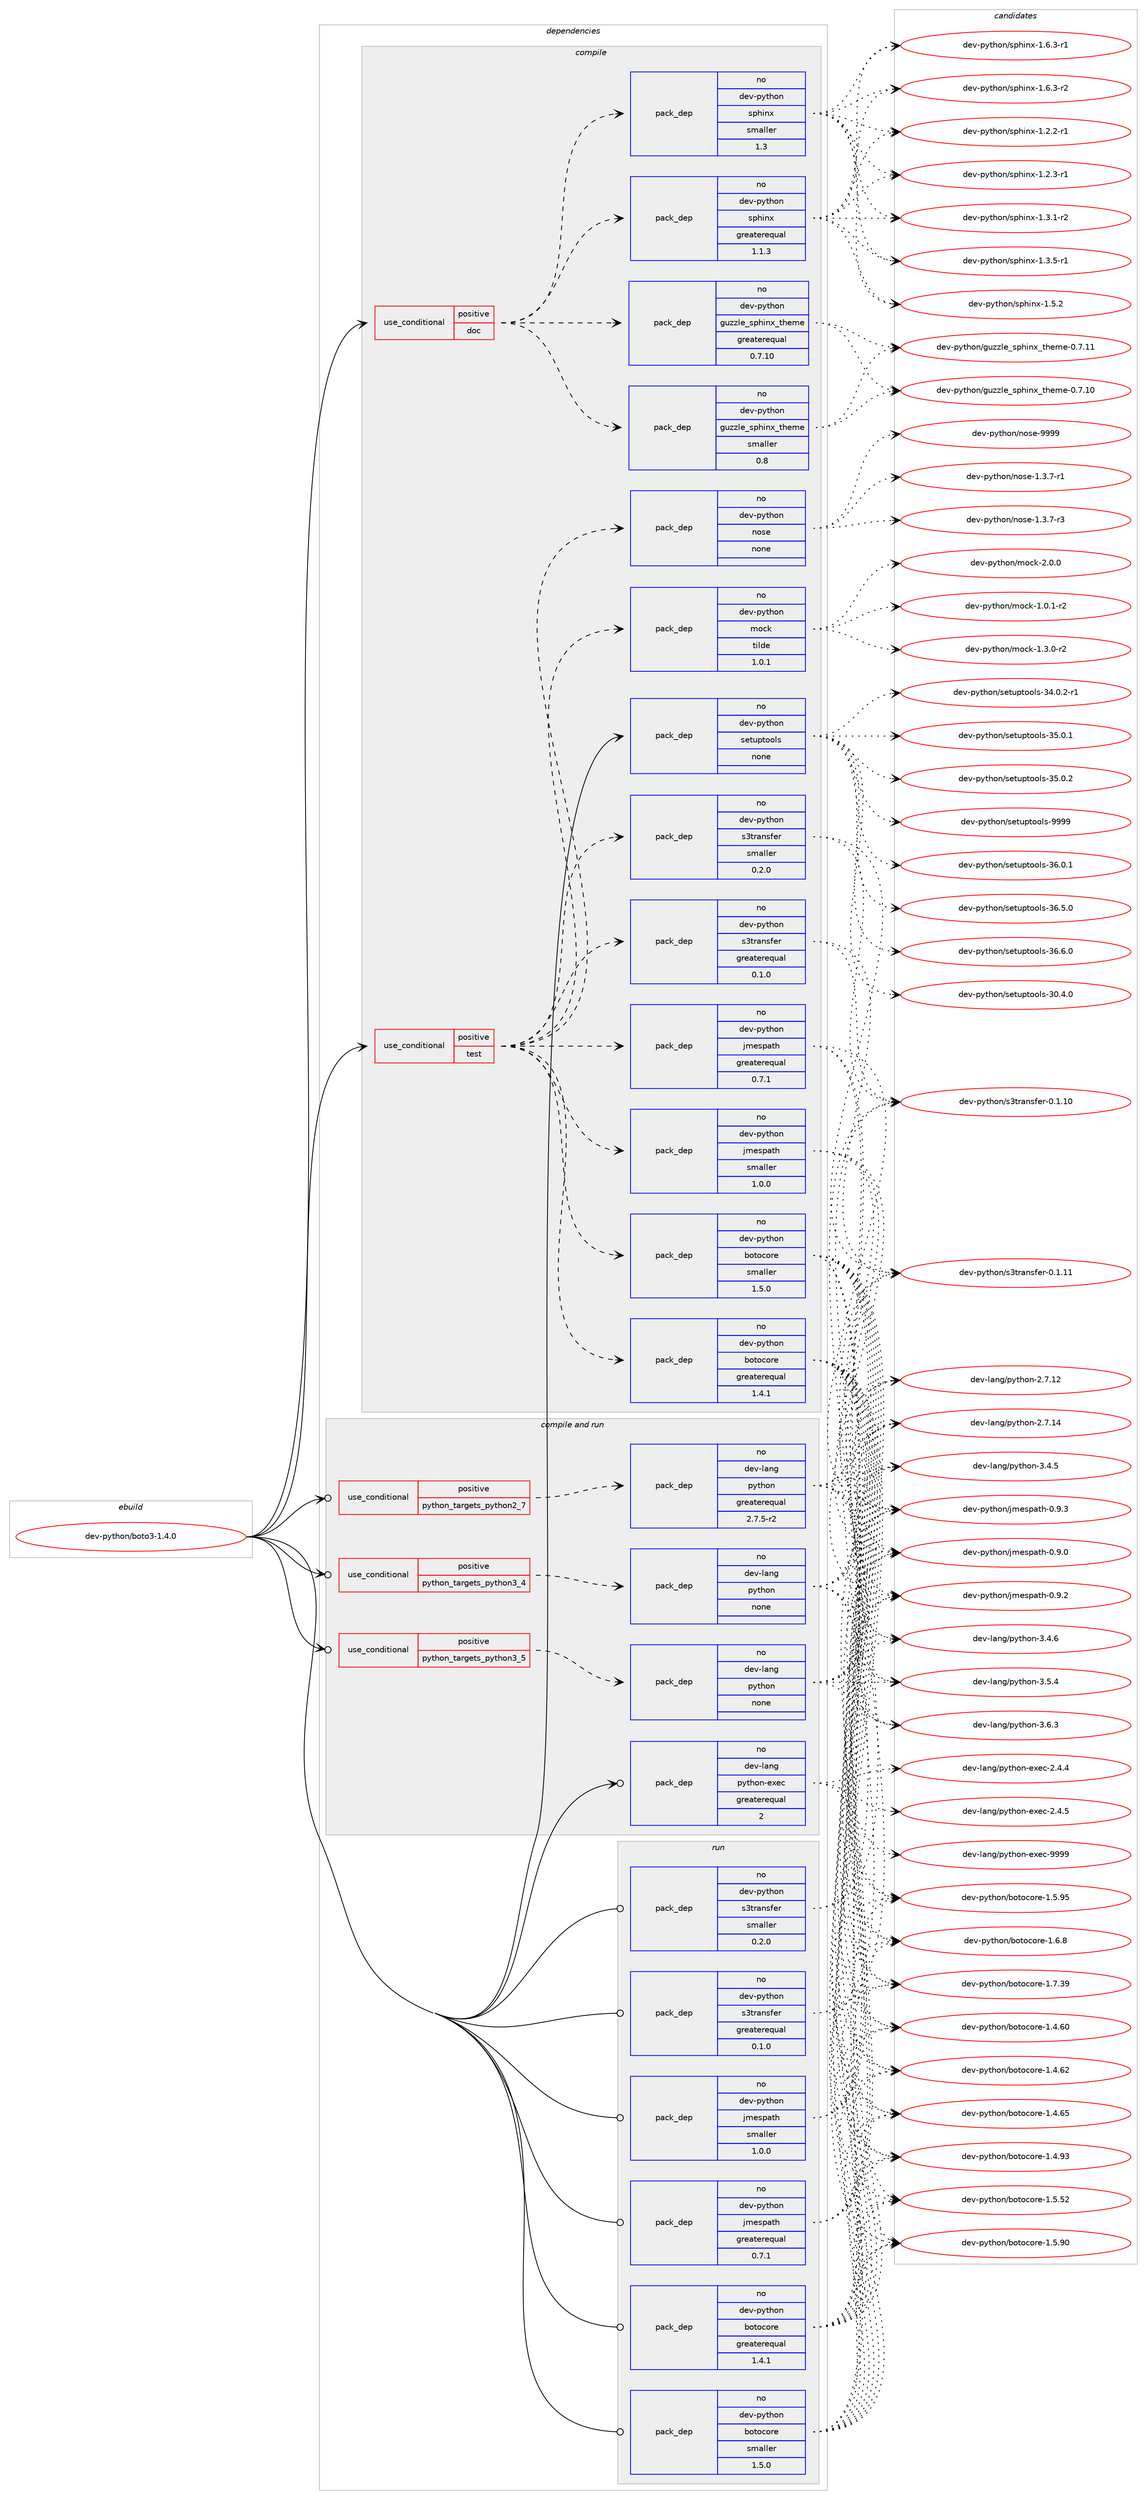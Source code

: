 digraph prolog {

# *************
# Graph options
# *************

newrank=true;
concentrate=true;
compound=true;
graph [rankdir=LR,fontname=Helvetica,fontsize=10,ranksep=1.5];#, ranksep=2.5, nodesep=0.2];
edge  [arrowhead=vee];
node  [fontname=Helvetica,fontsize=10];

# **********
# The ebuild
# **********

subgraph cluster_leftcol {
color=gray;
rank=same;
label=<<i>ebuild</i>>;
id [label="dev-python/boto3-1.4.0", color=red, width=4, href="../dev-python/boto3-1.4.0.svg"];
}

# ****************
# The dependencies
# ****************

subgraph cluster_midcol {
color=gray;
label=<<i>dependencies</i>>;
subgraph cluster_compile {
fillcolor="#eeeeee";
style=filled;
label=<<i>compile</i>>;
subgraph cond30272 {
dependency149312 [label=<<TABLE BORDER="0" CELLBORDER="1" CELLSPACING="0" CELLPADDING="4"><TR><TD ROWSPAN="3" CELLPADDING="10">use_conditional</TD></TR><TR><TD>positive</TD></TR><TR><TD>doc</TD></TR></TABLE>>, shape=none, color=red];
subgraph pack115219 {
dependency149313 [label=<<TABLE BORDER="0" CELLBORDER="1" CELLSPACING="0" CELLPADDING="4" WIDTH="220"><TR><TD ROWSPAN="6" CELLPADDING="30">pack_dep</TD></TR><TR><TD WIDTH="110">no</TD></TR><TR><TD>dev-python</TD></TR><TR><TD>guzzle_sphinx_theme</TD></TR><TR><TD>greaterequal</TD></TR><TR><TD>0.7.10</TD></TR></TABLE>>, shape=none, color=blue];
}
dependency149312:e -> dependency149313:w [weight=20,style="dashed",arrowhead="vee"];
subgraph pack115220 {
dependency149314 [label=<<TABLE BORDER="0" CELLBORDER="1" CELLSPACING="0" CELLPADDING="4" WIDTH="220"><TR><TD ROWSPAN="6" CELLPADDING="30">pack_dep</TD></TR><TR><TD WIDTH="110">no</TD></TR><TR><TD>dev-python</TD></TR><TR><TD>guzzle_sphinx_theme</TD></TR><TR><TD>smaller</TD></TR><TR><TD>0.8</TD></TR></TABLE>>, shape=none, color=blue];
}
dependency149312:e -> dependency149314:w [weight=20,style="dashed",arrowhead="vee"];
subgraph pack115221 {
dependency149315 [label=<<TABLE BORDER="0" CELLBORDER="1" CELLSPACING="0" CELLPADDING="4" WIDTH="220"><TR><TD ROWSPAN="6" CELLPADDING="30">pack_dep</TD></TR><TR><TD WIDTH="110">no</TD></TR><TR><TD>dev-python</TD></TR><TR><TD>sphinx</TD></TR><TR><TD>greaterequal</TD></TR><TR><TD>1.1.3</TD></TR></TABLE>>, shape=none, color=blue];
}
dependency149312:e -> dependency149315:w [weight=20,style="dashed",arrowhead="vee"];
subgraph pack115222 {
dependency149316 [label=<<TABLE BORDER="0" CELLBORDER="1" CELLSPACING="0" CELLPADDING="4" WIDTH="220"><TR><TD ROWSPAN="6" CELLPADDING="30">pack_dep</TD></TR><TR><TD WIDTH="110">no</TD></TR><TR><TD>dev-python</TD></TR><TR><TD>sphinx</TD></TR><TR><TD>smaller</TD></TR><TR><TD>1.3</TD></TR></TABLE>>, shape=none, color=blue];
}
dependency149312:e -> dependency149316:w [weight=20,style="dashed",arrowhead="vee"];
}
id:e -> dependency149312:w [weight=20,style="solid",arrowhead="vee"];
subgraph cond30273 {
dependency149317 [label=<<TABLE BORDER="0" CELLBORDER="1" CELLSPACING="0" CELLPADDING="4"><TR><TD ROWSPAN="3" CELLPADDING="10">use_conditional</TD></TR><TR><TD>positive</TD></TR><TR><TD>test</TD></TR></TABLE>>, shape=none, color=red];
subgraph pack115223 {
dependency149318 [label=<<TABLE BORDER="0" CELLBORDER="1" CELLSPACING="0" CELLPADDING="4" WIDTH="220"><TR><TD ROWSPAN="6" CELLPADDING="30">pack_dep</TD></TR><TR><TD WIDTH="110">no</TD></TR><TR><TD>dev-python</TD></TR><TR><TD>botocore</TD></TR><TR><TD>greaterequal</TD></TR><TR><TD>1.4.1</TD></TR></TABLE>>, shape=none, color=blue];
}
dependency149317:e -> dependency149318:w [weight=20,style="dashed",arrowhead="vee"];
subgraph pack115224 {
dependency149319 [label=<<TABLE BORDER="0" CELLBORDER="1" CELLSPACING="0" CELLPADDING="4" WIDTH="220"><TR><TD ROWSPAN="6" CELLPADDING="30">pack_dep</TD></TR><TR><TD WIDTH="110">no</TD></TR><TR><TD>dev-python</TD></TR><TR><TD>botocore</TD></TR><TR><TD>smaller</TD></TR><TR><TD>1.5.0</TD></TR></TABLE>>, shape=none, color=blue];
}
dependency149317:e -> dependency149319:w [weight=20,style="dashed",arrowhead="vee"];
subgraph pack115225 {
dependency149320 [label=<<TABLE BORDER="0" CELLBORDER="1" CELLSPACING="0" CELLPADDING="4" WIDTH="220"><TR><TD ROWSPAN="6" CELLPADDING="30">pack_dep</TD></TR><TR><TD WIDTH="110">no</TD></TR><TR><TD>dev-python</TD></TR><TR><TD>jmespath</TD></TR><TR><TD>greaterequal</TD></TR><TR><TD>0.7.1</TD></TR></TABLE>>, shape=none, color=blue];
}
dependency149317:e -> dependency149320:w [weight=20,style="dashed",arrowhead="vee"];
subgraph pack115226 {
dependency149321 [label=<<TABLE BORDER="0" CELLBORDER="1" CELLSPACING="0" CELLPADDING="4" WIDTH="220"><TR><TD ROWSPAN="6" CELLPADDING="30">pack_dep</TD></TR><TR><TD WIDTH="110">no</TD></TR><TR><TD>dev-python</TD></TR><TR><TD>jmespath</TD></TR><TR><TD>smaller</TD></TR><TR><TD>1.0.0</TD></TR></TABLE>>, shape=none, color=blue];
}
dependency149317:e -> dependency149321:w [weight=20,style="dashed",arrowhead="vee"];
subgraph pack115227 {
dependency149322 [label=<<TABLE BORDER="0" CELLBORDER="1" CELLSPACING="0" CELLPADDING="4" WIDTH="220"><TR><TD ROWSPAN="6" CELLPADDING="30">pack_dep</TD></TR><TR><TD WIDTH="110">no</TD></TR><TR><TD>dev-python</TD></TR><TR><TD>s3transfer</TD></TR><TR><TD>greaterequal</TD></TR><TR><TD>0.1.0</TD></TR></TABLE>>, shape=none, color=blue];
}
dependency149317:e -> dependency149322:w [weight=20,style="dashed",arrowhead="vee"];
subgraph pack115228 {
dependency149323 [label=<<TABLE BORDER="0" CELLBORDER="1" CELLSPACING="0" CELLPADDING="4" WIDTH="220"><TR><TD ROWSPAN="6" CELLPADDING="30">pack_dep</TD></TR><TR><TD WIDTH="110">no</TD></TR><TR><TD>dev-python</TD></TR><TR><TD>s3transfer</TD></TR><TR><TD>smaller</TD></TR><TR><TD>0.2.0</TD></TR></TABLE>>, shape=none, color=blue];
}
dependency149317:e -> dependency149323:w [weight=20,style="dashed",arrowhead="vee"];
subgraph pack115229 {
dependency149324 [label=<<TABLE BORDER="0" CELLBORDER="1" CELLSPACING="0" CELLPADDING="4" WIDTH="220"><TR><TD ROWSPAN="6" CELLPADDING="30">pack_dep</TD></TR><TR><TD WIDTH="110">no</TD></TR><TR><TD>dev-python</TD></TR><TR><TD>mock</TD></TR><TR><TD>tilde</TD></TR><TR><TD>1.0.1</TD></TR></TABLE>>, shape=none, color=blue];
}
dependency149317:e -> dependency149324:w [weight=20,style="dashed",arrowhead="vee"];
subgraph pack115230 {
dependency149325 [label=<<TABLE BORDER="0" CELLBORDER="1" CELLSPACING="0" CELLPADDING="4" WIDTH="220"><TR><TD ROWSPAN="6" CELLPADDING="30">pack_dep</TD></TR><TR><TD WIDTH="110">no</TD></TR><TR><TD>dev-python</TD></TR><TR><TD>nose</TD></TR><TR><TD>none</TD></TR><TR><TD></TD></TR></TABLE>>, shape=none, color=blue];
}
dependency149317:e -> dependency149325:w [weight=20,style="dashed",arrowhead="vee"];
}
id:e -> dependency149317:w [weight=20,style="solid",arrowhead="vee"];
subgraph pack115231 {
dependency149326 [label=<<TABLE BORDER="0" CELLBORDER="1" CELLSPACING="0" CELLPADDING="4" WIDTH="220"><TR><TD ROWSPAN="6" CELLPADDING="30">pack_dep</TD></TR><TR><TD WIDTH="110">no</TD></TR><TR><TD>dev-python</TD></TR><TR><TD>setuptools</TD></TR><TR><TD>none</TD></TR><TR><TD></TD></TR></TABLE>>, shape=none, color=blue];
}
id:e -> dependency149326:w [weight=20,style="solid",arrowhead="vee"];
}
subgraph cluster_compileandrun {
fillcolor="#eeeeee";
style=filled;
label=<<i>compile and run</i>>;
subgraph cond30274 {
dependency149327 [label=<<TABLE BORDER="0" CELLBORDER="1" CELLSPACING="0" CELLPADDING="4"><TR><TD ROWSPAN="3" CELLPADDING="10">use_conditional</TD></TR><TR><TD>positive</TD></TR><TR><TD>python_targets_python2_7</TD></TR></TABLE>>, shape=none, color=red];
subgraph pack115232 {
dependency149328 [label=<<TABLE BORDER="0" CELLBORDER="1" CELLSPACING="0" CELLPADDING="4" WIDTH="220"><TR><TD ROWSPAN="6" CELLPADDING="30">pack_dep</TD></TR><TR><TD WIDTH="110">no</TD></TR><TR><TD>dev-lang</TD></TR><TR><TD>python</TD></TR><TR><TD>greaterequal</TD></TR><TR><TD>2.7.5-r2</TD></TR></TABLE>>, shape=none, color=blue];
}
dependency149327:e -> dependency149328:w [weight=20,style="dashed",arrowhead="vee"];
}
id:e -> dependency149327:w [weight=20,style="solid",arrowhead="odotvee"];
subgraph cond30275 {
dependency149329 [label=<<TABLE BORDER="0" CELLBORDER="1" CELLSPACING="0" CELLPADDING="4"><TR><TD ROWSPAN="3" CELLPADDING="10">use_conditional</TD></TR><TR><TD>positive</TD></TR><TR><TD>python_targets_python3_4</TD></TR></TABLE>>, shape=none, color=red];
subgraph pack115233 {
dependency149330 [label=<<TABLE BORDER="0" CELLBORDER="1" CELLSPACING="0" CELLPADDING="4" WIDTH="220"><TR><TD ROWSPAN="6" CELLPADDING="30">pack_dep</TD></TR><TR><TD WIDTH="110">no</TD></TR><TR><TD>dev-lang</TD></TR><TR><TD>python</TD></TR><TR><TD>none</TD></TR><TR><TD></TD></TR></TABLE>>, shape=none, color=blue];
}
dependency149329:e -> dependency149330:w [weight=20,style="dashed",arrowhead="vee"];
}
id:e -> dependency149329:w [weight=20,style="solid",arrowhead="odotvee"];
subgraph cond30276 {
dependency149331 [label=<<TABLE BORDER="0" CELLBORDER="1" CELLSPACING="0" CELLPADDING="4"><TR><TD ROWSPAN="3" CELLPADDING="10">use_conditional</TD></TR><TR><TD>positive</TD></TR><TR><TD>python_targets_python3_5</TD></TR></TABLE>>, shape=none, color=red];
subgraph pack115234 {
dependency149332 [label=<<TABLE BORDER="0" CELLBORDER="1" CELLSPACING="0" CELLPADDING="4" WIDTH="220"><TR><TD ROWSPAN="6" CELLPADDING="30">pack_dep</TD></TR><TR><TD WIDTH="110">no</TD></TR><TR><TD>dev-lang</TD></TR><TR><TD>python</TD></TR><TR><TD>none</TD></TR><TR><TD></TD></TR></TABLE>>, shape=none, color=blue];
}
dependency149331:e -> dependency149332:w [weight=20,style="dashed",arrowhead="vee"];
}
id:e -> dependency149331:w [weight=20,style="solid",arrowhead="odotvee"];
subgraph pack115235 {
dependency149333 [label=<<TABLE BORDER="0" CELLBORDER="1" CELLSPACING="0" CELLPADDING="4" WIDTH="220"><TR><TD ROWSPAN="6" CELLPADDING="30">pack_dep</TD></TR><TR><TD WIDTH="110">no</TD></TR><TR><TD>dev-lang</TD></TR><TR><TD>python-exec</TD></TR><TR><TD>greaterequal</TD></TR><TR><TD>2</TD></TR></TABLE>>, shape=none, color=blue];
}
id:e -> dependency149333:w [weight=20,style="solid",arrowhead="odotvee"];
}
subgraph cluster_run {
fillcolor="#eeeeee";
style=filled;
label=<<i>run</i>>;
subgraph pack115236 {
dependency149334 [label=<<TABLE BORDER="0" CELLBORDER="1" CELLSPACING="0" CELLPADDING="4" WIDTH="220"><TR><TD ROWSPAN="6" CELLPADDING="30">pack_dep</TD></TR><TR><TD WIDTH="110">no</TD></TR><TR><TD>dev-python</TD></TR><TR><TD>botocore</TD></TR><TR><TD>greaterequal</TD></TR><TR><TD>1.4.1</TD></TR></TABLE>>, shape=none, color=blue];
}
id:e -> dependency149334:w [weight=20,style="solid",arrowhead="odot"];
subgraph pack115237 {
dependency149335 [label=<<TABLE BORDER="0" CELLBORDER="1" CELLSPACING="0" CELLPADDING="4" WIDTH="220"><TR><TD ROWSPAN="6" CELLPADDING="30">pack_dep</TD></TR><TR><TD WIDTH="110">no</TD></TR><TR><TD>dev-python</TD></TR><TR><TD>botocore</TD></TR><TR><TD>smaller</TD></TR><TR><TD>1.5.0</TD></TR></TABLE>>, shape=none, color=blue];
}
id:e -> dependency149335:w [weight=20,style="solid",arrowhead="odot"];
subgraph pack115238 {
dependency149336 [label=<<TABLE BORDER="0" CELLBORDER="1" CELLSPACING="0" CELLPADDING="4" WIDTH="220"><TR><TD ROWSPAN="6" CELLPADDING="30">pack_dep</TD></TR><TR><TD WIDTH="110">no</TD></TR><TR><TD>dev-python</TD></TR><TR><TD>jmespath</TD></TR><TR><TD>greaterequal</TD></TR><TR><TD>0.7.1</TD></TR></TABLE>>, shape=none, color=blue];
}
id:e -> dependency149336:w [weight=20,style="solid",arrowhead="odot"];
subgraph pack115239 {
dependency149337 [label=<<TABLE BORDER="0" CELLBORDER="1" CELLSPACING="0" CELLPADDING="4" WIDTH="220"><TR><TD ROWSPAN="6" CELLPADDING="30">pack_dep</TD></TR><TR><TD WIDTH="110">no</TD></TR><TR><TD>dev-python</TD></TR><TR><TD>jmespath</TD></TR><TR><TD>smaller</TD></TR><TR><TD>1.0.0</TD></TR></TABLE>>, shape=none, color=blue];
}
id:e -> dependency149337:w [weight=20,style="solid",arrowhead="odot"];
subgraph pack115240 {
dependency149338 [label=<<TABLE BORDER="0" CELLBORDER="1" CELLSPACING="0" CELLPADDING="4" WIDTH="220"><TR><TD ROWSPAN="6" CELLPADDING="30">pack_dep</TD></TR><TR><TD WIDTH="110">no</TD></TR><TR><TD>dev-python</TD></TR><TR><TD>s3transfer</TD></TR><TR><TD>greaterequal</TD></TR><TR><TD>0.1.0</TD></TR></TABLE>>, shape=none, color=blue];
}
id:e -> dependency149338:w [weight=20,style="solid",arrowhead="odot"];
subgraph pack115241 {
dependency149339 [label=<<TABLE BORDER="0" CELLBORDER="1" CELLSPACING="0" CELLPADDING="4" WIDTH="220"><TR><TD ROWSPAN="6" CELLPADDING="30">pack_dep</TD></TR><TR><TD WIDTH="110">no</TD></TR><TR><TD>dev-python</TD></TR><TR><TD>s3transfer</TD></TR><TR><TD>smaller</TD></TR><TR><TD>0.2.0</TD></TR></TABLE>>, shape=none, color=blue];
}
id:e -> dependency149339:w [weight=20,style="solid",arrowhead="odot"];
}
}

# **************
# The candidates
# **************

subgraph cluster_choices {
rank=same;
color=gray;
label=<<i>candidates</i>>;

subgraph choice115219 {
color=black;
nodesep=1;
choice1001011184511212111610411111047103117122122108101951151121041051101209511610410110910145484655464948 [label="dev-python/guzzle_sphinx_theme-0.7.10", color=red, width=4,href="../dev-python/guzzle_sphinx_theme-0.7.10.svg"];
choice1001011184511212111610411111047103117122122108101951151121041051101209511610410110910145484655464949 [label="dev-python/guzzle_sphinx_theme-0.7.11", color=red, width=4,href="../dev-python/guzzle_sphinx_theme-0.7.11.svg"];
dependency149313:e -> choice1001011184511212111610411111047103117122122108101951151121041051101209511610410110910145484655464948:w [style=dotted,weight="100"];
dependency149313:e -> choice1001011184511212111610411111047103117122122108101951151121041051101209511610410110910145484655464949:w [style=dotted,weight="100"];
}
subgraph choice115220 {
color=black;
nodesep=1;
choice1001011184511212111610411111047103117122122108101951151121041051101209511610410110910145484655464948 [label="dev-python/guzzle_sphinx_theme-0.7.10", color=red, width=4,href="../dev-python/guzzle_sphinx_theme-0.7.10.svg"];
choice1001011184511212111610411111047103117122122108101951151121041051101209511610410110910145484655464949 [label="dev-python/guzzle_sphinx_theme-0.7.11", color=red, width=4,href="../dev-python/guzzle_sphinx_theme-0.7.11.svg"];
dependency149314:e -> choice1001011184511212111610411111047103117122122108101951151121041051101209511610410110910145484655464948:w [style=dotted,weight="100"];
dependency149314:e -> choice1001011184511212111610411111047103117122122108101951151121041051101209511610410110910145484655464949:w [style=dotted,weight="100"];
}
subgraph choice115221 {
color=black;
nodesep=1;
choice10010111845112121116104111110471151121041051101204549465046504511449 [label="dev-python/sphinx-1.2.2-r1", color=red, width=4,href="../dev-python/sphinx-1.2.2-r1.svg"];
choice10010111845112121116104111110471151121041051101204549465046514511449 [label="dev-python/sphinx-1.2.3-r1", color=red, width=4,href="../dev-python/sphinx-1.2.3-r1.svg"];
choice10010111845112121116104111110471151121041051101204549465146494511450 [label="dev-python/sphinx-1.3.1-r2", color=red, width=4,href="../dev-python/sphinx-1.3.1-r2.svg"];
choice10010111845112121116104111110471151121041051101204549465146534511449 [label="dev-python/sphinx-1.3.5-r1", color=red, width=4,href="../dev-python/sphinx-1.3.5-r1.svg"];
choice1001011184511212111610411111047115112104105110120454946534650 [label="dev-python/sphinx-1.5.2", color=red, width=4,href="../dev-python/sphinx-1.5.2.svg"];
choice10010111845112121116104111110471151121041051101204549465446514511449 [label="dev-python/sphinx-1.6.3-r1", color=red, width=4,href="../dev-python/sphinx-1.6.3-r1.svg"];
choice10010111845112121116104111110471151121041051101204549465446514511450 [label="dev-python/sphinx-1.6.3-r2", color=red, width=4,href="../dev-python/sphinx-1.6.3-r2.svg"];
dependency149315:e -> choice10010111845112121116104111110471151121041051101204549465046504511449:w [style=dotted,weight="100"];
dependency149315:e -> choice10010111845112121116104111110471151121041051101204549465046514511449:w [style=dotted,weight="100"];
dependency149315:e -> choice10010111845112121116104111110471151121041051101204549465146494511450:w [style=dotted,weight="100"];
dependency149315:e -> choice10010111845112121116104111110471151121041051101204549465146534511449:w [style=dotted,weight="100"];
dependency149315:e -> choice1001011184511212111610411111047115112104105110120454946534650:w [style=dotted,weight="100"];
dependency149315:e -> choice10010111845112121116104111110471151121041051101204549465446514511449:w [style=dotted,weight="100"];
dependency149315:e -> choice10010111845112121116104111110471151121041051101204549465446514511450:w [style=dotted,weight="100"];
}
subgraph choice115222 {
color=black;
nodesep=1;
choice10010111845112121116104111110471151121041051101204549465046504511449 [label="dev-python/sphinx-1.2.2-r1", color=red, width=4,href="../dev-python/sphinx-1.2.2-r1.svg"];
choice10010111845112121116104111110471151121041051101204549465046514511449 [label="dev-python/sphinx-1.2.3-r1", color=red, width=4,href="../dev-python/sphinx-1.2.3-r1.svg"];
choice10010111845112121116104111110471151121041051101204549465146494511450 [label="dev-python/sphinx-1.3.1-r2", color=red, width=4,href="../dev-python/sphinx-1.3.1-r2.svg"];
choice10010111845112121116104111110471151121041051101204549465146534511449 [label="dev-python/sphinx-1.3.5-r1", color=red, width=4,href="../dev-python/sphinx-1.3.5-r1.svg"];
choice1001011184511212111610411111047115112104105110120454946534650 [label="dev-python/sphinx-1.5.2", color=red, width=4,href="../dev-python/sphinx-1.5.2.svg"];
choice10010111845112121116104111110471151121041051101204549465446514511449 [label="dev-python/sphinx-1.6.3-r1", color=red, width=4,href="../dev-python/sphinx-1.6.3-r1.svg"];
choice10010111845112121116104111110471151121041051101204549465446514511450 [label="dev-python/sphinx-1.6.3-r2", color=red, width=4,href="../dev-python/sphinx-1.6.3-r2.svg"];
dependency149316:e -> choice10010111845112121116104111110471151121041051101204549465046504511449:w [style=dotted,weight="100"];
dependency149316:e -> choice10010111845112121116104111110471151121041051101204549465046514511449:w [style=dotted,weight="100"];
dependency149316:e -> choice10010111845112121116104111110471151121041051101204549465146494511450:w [style=dotted,weight="100"];
dependency149316:e -> choice10010111845112121116104111110471151121041051101204549465146534511449:w [style=dotted,weight="100"];
dependency149316:e -> choice1001011184511212111610411111047115112104105110120454946534650:w [style=dotted,weight="100"];
dependency149316:e -> choice10010111845112121116104111110471151121041051101204549465446514511449:w [style=dotted,weight="100"];
dependency149316:e -> choice10010111845112121116104111110471151121041051101204549465446514511450:w [style=dotted,weight="100"];
}
subgraph choice115223 {
color=black;
nodesep=1;
choice1001011184511212111610411111047981111161119911111410145494652465448 [label="dev-python/botocore-1.4.60", color=red, width=4,href="../dev-python/botocore-1.4.60.svg"];
choice1001011184511212111610411111047981111161119911111410145494652465450 [label="dev-python/botocore-1.4.62", color=red, width=4,href="../dev-python/botocore-1.4.62.svg"];
choice1001011184511212111610411111047981111161119911111410145494652465453 [label="dev-python/botocore-1.4.65", color=red, width=4,href="../dev-python/botocore-1.4.65.svg"];
choice1001011184511212111610411111047981111161119911111410145494652465751 [label="dev-python/botocore-1.4.93", color=red, width=4,href="../dev-python/botocore-1.4.93.svg"];
choice1001011184511212111610411111047981111161119911111410145494653465350 [label="dev-python/botocore-1.5.52", color=red, width=4,href="../dev-python/botocore-1.5.52.svg"];
choice1001011184511212111610411111047981111161119911111410145494653465748 [label="dev-python/botocore-1.5.90", color=red, width=4,href="../dev-python/botocore-1.5.90.svg"];
choice1001011184511212111610411111047981111161119911111410145494653465753 [label="dev-python/botocore-1.5.95", color=red, width=4,href="../dev-python/botocore-1.5.95.svg"];
choice10010111845112121116104111110479811111611199111114101454946544656 [label="dev-python/botocore-1.6.8", color=red, width=4,href="../dev-python/botocore-1.6.8.svg"];
choice1001011184511212111610411111047981111161119911111410145494655465157 [label="dev-python/botocore-1.7.39", color=red, width=4,href="../dev-python/botocore-1.7.39.svg"];
dependency149318:e -> choice1001011184511212111610411111047981111161119911111410145494652465448:w [style=dotted,weight="100"];
dependency149318:e -> choice1001011184511212111610411111047981111161119911111410145494652465450:w [style=dotted,weight="100"];
dependency149318:e -> choice1001011184511212111610411111047981111161119911111410145494652465453:w [style=dotted,weight="100"];
dependency149318:e -> choice1001011184511212111610411111047981111161119911111410145494652465751:w [style=dotted,weight="100"];
dependency149318:e -> choice1001011184511212111610411111047981111161119911111410145494653465350:w [style=dotted,weight="100"];
dependency149318:e -> choice1001011184511212111610411111047981111161119911111410145494653465748:w [style=dotted,weight="100"];
dependency149318:e -> choice1001011184511212111610411111047981111161119911111410145494653465753:w [style=dotted,weight="100"];
dependency149318:e -> choice10010111845112121116104111110479811111611199111114101454946544656:w [style=dotted,weight="100"];
dependency149318:e -> choice1001011184511212111610411111047981111161119911111410145494655465157:w [style=dotted,weight="100"];
}
subgraph choice115224 {
color=black;
nodesep=1;
choice1001011184511212111610411111047981111161119911111410145494652465448 [label="dev-python/botocore-1.4.60", color=red, width=4,href="../dev-python/botocore-1.4.60.svg"];
choice1001011184511212111610411111047981111161119911111410145494652465450 [label="dev-python/botocore-1.4.62", color=red, width=4,href="../dev-python/botocore-1.4.62.svg"];
choice1001011184511212111610411111047981111161119911111410145494652465453 [label="dev-python/botocore-1.4.65", color=red, width=4,href="../dev-python/botocore-1.4.65.svg"];
choice1001011184511212111610411111047981111161119911111410145494652465751 [label="dev-python/botocore-1.4.93", color=red, width=4,href="../dev-python/botocore-1.4.93.svg"];
choice1001011184511212111610411111047981111161119911111410145494653465350 [label="dev-python/botocore-1.5.52", color=red, width=4,href="../dev-python/botocore-1.5.52.svg"];
choice1001011184511212111610411111047981111161119911111410145494653465748 [label="dev-python/botocore-1.5.90", color=red, width=4,href="../dev-python/botocore-1.5.90.svg"];
choice1001011184511212111610411111047981111161119911111410145494653465753 [label="dev-python/botocore-1.5.95", color=red, width=4,href="../dev-python/botocore-1.5.95.svg"];
choice10010111845112121116104111110479811111611199111114101454946544656 [label="dev-python/botocore-1.6.8", color=red, width=4,href="../dev-python/botocore-1.6.8.svg"];
choice1001011184511212111610411111047981111161119911111410145494655465157 [label="dev-python/botocore-1.7.39", color=red, width=4,href="../dev-python/botocore-1.7.39.svg"];
dependency149319:e -> choice1001011184511212111610411111047981111161119911111410145494652465448:w [style=dotted,weight="100"];
dependency149319:e -> choice1001011184511212111610411111047981111161119911111410145494652465450:w [style=dotted,weight="100"];
dependency149319:e -> choice1001011184511212111610411111047981111161119911111410145494652465453:w [style=dotted,weight="100"];
dependency149319:e -> choice1001011184511212111610411111047981111161119911111410145494652465751:w [style=dotted,weight="100"];
dependency149319:e -> choice1001011184511212111610411111047981111161119911111410145494653465350:w [style=dotted,weight="100"];
dependency149319:e -> choice1001011184511212111610411111047981111161119911111410145494653465748:w [style=dotted,weight="100"];
dependency149319:e -> choice1001011184511212111610411111047981111161119911111410145494653465753:w [style=dotted,weight="100"];
dependency149319:e -> choice10010111845112121116104111110479811111611199111114101454946544656:w [style=dotted,weight="100"];
dependency149319:e -> choice1001011184511212111610411111047981111161119911111410145494655465157:w [style=dotted,weight="100"];
}
subgraph choice115225 {
color=black;
nodesep=1;
choice100101118451121211161041111104710610910111511297116104454846574648 [label="dev-python/jmespath-0.9.0", color=red, width=4,href="../dev-python/jmespath-0.9.0.svg"];
choice100101118451121211161041111104710610910111511297116104454846574650 [label="dev-python/jmespath-0.9.2", color=red, width=4,href="../dev-python/jmespath-0.9.2.svg"];
choice100101118451121211161041111104710610910111511297116104454846574651 [label="dev-python/jmespath-0.9.3", color=red, width=4,href="../dev-python/jmespath-0.9.3.svg"];
dependency149320:e -> choice100101118451121211161041111104710610910111511297116104454846574648:w [style=dotted,weight="100"];
dependency149320:e -> choice100101118451121211161041111104710610910111511297116104454846574650:w [style=dotted,weight="100"];
dependency149320:e -> choice100101118451121211161041111104710610910111511297116104454846574651:w [style=dotted,weight="100"];
}
subgraph choice115226 {
color=black;
nodesep=1;
choice100101118451121211161041111104710610910111511297116104454846574648 [label="dev-python/jmespath-0.9.0", color=red, width=4,href="../dev-python/jmespath-0.9.0.svg"];
choice100101118451121211161041111104710610910111511297116104454846574650 [label="dev-python/jmespath-0.9.2", color=red, width=4,href="../dev-python/jmespath-0.9.2.svg"];
choice100101118451121211161041111104710610910111511297116104454846574651 [label="dev-python/jmespath-0.9.3", color=red, width=4,href="../dev-python/jmespath-0.9.3.svg"];
dependency149321:e -> choice100101118451121211161041111104710610910111511297116104454846574648:w [style=dotted,weight="100"];
dependency149321:e -> choice100101118451121211161041111104710610910111511297116104454846574650:w [style=dotted,weight="100"];
dependency149321:e -> choice100101118451121211161041111104710610910111511297116104454846574651:w [style=dotted,weight="100"];
}
subgraph choice115227 {
color=black;
nodesep=1;
choice1001011184511212111610411111047115511161149711011510210111445484649464948 [label="dev-python/s3transfer-0.1.10", color=red, width=4,href="../dev-python/s3transfer-0.1.10.svg"];
choice1001011184511212111610411111047115511161149711011510210111445484649464949 [label="dev-python/s3transfer-0.1.11", color=red, width=4,href="../dev-python/s3transfer-0.1.11.svg"];
dependency149322:e -> choice1001011184511212111610411111047115511161149711011510210111445484649464948:w [style=dotted,weight="100"];
dependency149322:e -> choice1001011184511212111610411111047115511161149711011510210111445484649464949:w [style=dotted,weight="100"];
}
subgraph choice115228 {
color=black;
nodesep=1;
choice1001011184511212111610411111047115511161149711011510210111445484649464948 [label="dev-python/s3transfer-0.1.10", color=red, width=4,href="../dev-python/s3transfer-0.1.10.svg"];
choice1001011184511212111610411111047115511161149711011510210111445484649464949 [label="dev-python/s3transfer-0.1.11", color=red, width=4,href="../dev-python/s3transfer-0.1.11.svg"];
dependency149323:e -> choice1001011184511212111610411111047115511161149711011510210111445484649464948:w [style=dotted,weight="100"];
dependency149323:e -> choice1001011184511212111610411111047115511161149711011510210111445484649464949:w [style=dotted,weight="100"];
}
subgraph choice115229 {
color=black;
nodesep=1;
choice1001011184511212111610411111047109111991074549464846494511450 [label="dev-python/mock-1.0.1-r2", color=red, width=4,href="../dev-python/mock-1.0.1-r2.svg"];
choice1001011184511212111610411111047109111991074549465146484511450 [label="dev-python/mock-1.3.0-r2", color=red, width=4,href="../dev-python/mock-1.3.0-r2.svg"];
choice100101118451121211161041111104710911199107455046484648 [label="dev-python/mock-2.0.0", color=red, width=4,href="../dev-python/mock-2.0.0.svg"];
dependency149324:e -> choice1001011184511212111610411111047109111991074549464846494511450:w [style=dotted,weight="100"];
dependency149324:e -> choice1001011184511212111610411111047109111991074549465146484511450:w [style=dotted,weight="100"];
dependency149324:e -> choice100101118451121211161041111104710911199107455046484648:w [style=dotted,weight="100"];
}
subgraph choice115230 {
color=black;
nodesep=1;
choice10010111845112121116104111110471101111151014549465146554511449 [label="dev-python/nose-1.3.7-r1", color=red, width=4,href="../dev-python/nose-1.3.7-r1.svg"];
choice10010111845112121116104111110471101111151014549465146554511451 [label="dev-python/nose-1.3.7-r3", color=red, width=4,href="../dev-python/nose-1.3.7-r3.svg"];
choice10010111845112121116104111110471101111151014557575757 [label="dev-python/nose-9999", color=red, width=4,href="../dev-python/nose-9999.svg"];
dependency149325:e -> choice10010111845112121116104111110471101111151014549465146554511449:w [style=dotted,weight="100"];
dependency149325:e -> choice10010111845112121116104111110471101111151014549465146554511451:w [style=dotted,weight="100"];
dependency149325:e -> choice10010111845112121116104111110471101111151014557575757:w [style=dotted,weight="100"];
}
subgraph choice115231 {
color=black;
nodesep=1;
choice100101118451121211161041111104711510111611711211611111110811545514846524648 [label="dev-python/setuptools-30.4.0", color=red, width=4,href="../dev-python/setuptools-30.4.0.svg"];
choice1001011184511212111610411111047115101116117112116111111108115455152464846504511449 [label="dev-python/setuptools-34.0.2-r1", color=red, width=4,href="../dev-python/setuptools-34.0.2-r1.svg"];
choice100101118451121211161041111104711510111611711211611111110811545515346484649 [label="dev-python/setuptools-35.0.1", color=red, width=4,href="../dev-python/setuptools-35.0.1.svg"];
choice100101118451121211161041111104711510111611711211611111110811545515346484650 [label="dev-python/setuptools-35.0.2", color=red, width=4,href="../dev-python/setuptools-35.0.2.svg"];
choice100101118451121211161041111104711510111611711211611111110811545515446484649 [label="dev-python/setuptools-36.0.1", color=red, width=4,href="../dev-python/setuptools-36.0.1.svg"];
choice100101118451121211161041111104711510111611711211611111110811545515446534648 [label="dev-python/setuptools-36.5.0", color=red, width=4,href="../dev-python/setuptools-36.5.0.svg"];
choice100101118451121211161041111104711510111611711211611111110811545515446544648 [label="dev-python/setuptools-36.6.0", color=red, width=4,href="../dev-python/setuptools-36.6.0.svg"];
choice10010111845112121116104111110471151011161171121161111111081154557575757 [label="dev-python/setuptools-9999", color=red, width=4,href="../dev-python/setuptools-9999.svg"];
dependency149326:e -> choice100101118451121211161041111104711510111611711211611111110811545514846524648:w [style=dotted,weight="100"];
dependency149326:e -> choice1001011184511212111610411111047115101116117112116111111108115455152464846504511449:w [style=dotted,weight="100"];
dependency149326:e -> choice100101118451121211161041111104711510111611711211611111110811545515346484649:w [style=dotted,weight="100"];
dependency149326:e -> choice100101118451121211161041111104711510111611711211611111110811545515346484650:w [style=dotted,weight="100"];
dependency149326:e -> choice100101118451121211161041111104711510111611711211611111110811545515446484649:w [style=dotted,weight="100"];
dependency149326:e -> choice100101118451121211161041111104711510111611711211611111110811545515446534648:w [style=dotted,weight="100"];
dependency149326:e -> choice100101118451121211161041111104711510111611711211611111110811545515446544648:w [style=dotted,weight="100"];
dependency149326:e -> choice10010111845112121116104111110471151011161171121161111111081154557575757:w [style=dotted,weight="100"];
}
subgraph choice115232 {
color=black;
nodesep=1;
choice10010111845108971101034711212111610411111045504655464950 [label="dev-lang/python-2.7.12", color=red, width=4,href="../dev-lang/python-2.7.12.svg"];
choice10010111845108971101034711212111610411111045504655464952 [label="dev-lang/python-2.7.14", color=red, width=4,href="../dev-lang/python-2.7.14.svg"];
choice100101118451089711010347112121116104111110455146524653 [label="dev-lang/python-3.4.5", color=red, width=4,href="../dev-lang/python-3.4.5.svg"];
choice100101118451089711010347112121116104111110455146524654 [label="dev-lang/python-3.4.6", color=red, width=4,href="../dev-lang/python-3.4.6.svg"];
choice100101118451089711010347112121116104111110455146534652 [label="dev-lang/python-3.5.4", color=red, width=4,href="../dev-lang/python-3.5.4.svg"];
choice100101118451089711010347112121116104111110455146544651 [label="dev-lang/python-3.6.3", color=red, width=4,href="../dev-lang/python-3.6.3.svg"];
dependency149328:e -> choice10010111845108971101034711212111610411111045504655464950:w [style=dotted,weight="100"];
dependency149328:e -> choice10010111845108971101034711212111610411111045504655464952:w [style=dotted,weight="100"];
dependency149328:e -> choice100101118451089711010347112121116104111110455146524653:w [style=dotted,weight="100"];
dependency149328:e -> choice100101118451089711010347112121116104111110455146524654:w [style=dotted,weight="100"];
dependency149328:e -> choice100101118451089711010347112121116104111110455146534652:w [style=dotted,weight="100"];
dependency149328:e -> choice100101118451089711010347112121116104111110455146544651:w [style=dotted,weight="100"];
}
subgraph choice115233 {
color=black;
nodesep=1;
choice10010111845108971101034711212111610411111045504655464950 [label="dev-lang/python-2.7.12", color=red, width=4,href="../dev-lang/python-2.7.12.svg"];
choice10010111845108971101034711212111610411111045504655464952 [label="dev-lang/python-2.7.14", color=red, width=4,href="../dev-lang/python-2.7.14.svg"];
choice100101118451089711010347112121116104111110455146524653 [label="dev-lang/python-3.4.5", color=red, width=4,href="../dev-lang/python-3.4.5.svg"];
choice100101118451089711010347112121116104111110455146524654 [label="dev-lang/python-3.4.6", color=red, width=4,href="../dev-lang/python-3.4.6.svg"];
choice100101118451089711010347112121116104111110455146534652 [label="dev-lang/python-3.5.4", color=red, width=4,href="../dev-lang/python-3.5.4.svg"];
choice100101118451089711010347112121116104111110455146544651 [label="dev-lang/python-3.6.3", color=red, width=4,href="../dev-lang/python-3.6.3.svg"];
dependency149330:e -> choice10010111845108971101034711212111610411111045504655464950:w [style=dotted,weight="100"];
dependency149330:e -> choice10010111845108971101034711212111610411111045504655464952:w [style=dotted,weight="100"];
dependency149330:e -> choice100101118451089711010347112121116104111110455146524653:w [style=dotted,weight="100"];
dependency149330:e -> choice100101118451089711010347112121116104111110455146524654:w [style=dotted,weight="100"];
dependency149330:e -> choice100101118451089711010347112121116104111110455146534652:w [style=dotted,weight="100"];
dependency149330:e -> choice100101118451089711010347112121116104111110455146544651:w [style=dotted,weight="100"];
}
subgraph choice115234 {
color=black;
nodesep=1;
choice10010111845108971101034711212111610411111045504655464950 [label="dev-lang/python-2.7.12", color=red, width=4,href="../dev-lang/python-2.7.12.svg"];
choice10010111845108971101034711212111610411111045504655464952 [label="dev-lang/python-2.7.14", color=red, width=4,href="../dev-lang/python-2.7.14.svg"];
choice100101118451089711010347112121116104111110455146524653 [label="dev-lang/python-3.4.5", color=red, width=4,href="../dev-lang/python-3.4.5.svg"];
choice100101118451089711010347112121116104111110455146524654 [label="dev-lang/python-3.4.6", color=red, width=4,href="../dev-lang/python-3.4.6.svg"];
choice100101118451089711010347112121116104111110455146534652 [label="dev-lang/python-3.5.4", color=red, width=4,href="../dev-lang/python-3.5.4.svg"];
choice100101118451089711010347112121116104111110455146544651 [label="dev-lang/python-3.6.3", color=red, width=4,href="../dev-lang/python-3.6.3.svg"];
dependency149332:e -> choice10010111845108971101034711212111610411111045504655464950:w [style=dotted,weight="100"];
dependency149332:e -> choice10010111845108971101034711212111610411111045504655464952:w [style=dotted,weight="100"];
dependency149332:e -> choice100101118451089711010347112121116104111110455146524653:w [style=dotted,weight="100"];
dependency149332:e -> choice100101118451089711010347112121116104111110455146524654:w [style=dotted,weight="100"];
dependency149332:e -> choice100101118451089711010347112121116104111110455146534652:w [style=dotted,weight="100"];
dependency149332:e -> choice100101118451089711010347112121116104111110455146544651:w [style=dotted,weight="100"];
}
subgraph choice115235 {
color=black;
nodesep=1;
choice1001011184510897110103471121211161041111104510112010199455046524652 [label="dev-lang/python-exec-2.4.4", color=red, width=4,href="../dev-lang/python-exec-2.4.4.svg"];
choice1001011184510897110103471121211161041111104510112010199455046524653 [label="dev-lang/python-exec-2.4.5", color=red, width=4,href="../dev-lang/python-exec-2.4.5.svg"];
choice10010111845108971101034711212111610411111045101120101994557575757 [label="dev-lang/python-exec-9999", color=red, width=4,href="../dev-lang/python-exec-9999.svg"];
dependency149333:e -> choice1001011184510897110103471121211161041111104510112010199455046524652:w [style=dotted,weight="100"];
dependency149333:e -> choice1001011184510897110103471121211161041111104510112010199455046524653:w [style=dotted,weight="100"];
dependency149333:e -> choice10010111845108971101034711212111610411111045101120101994557575757:w [style=dotted,weight="100"];
}
subgraph choice115236 {
color=black;
nodesep=1;
choice1001011184511212111610411111047981111161119911111410145494652465448 [label="dev-python/botocore-1.4.60", color=red, width=4,href="../dev-python/botocore-1.4.60.svg"];
choice1001011184511212111610411111047981111161119911111410145494652465450 [label="dev-python/botocore-1.4.62", color=red, width=4,href="../dev-python/botocore-1.4.62.svg"];
choice1001011184511212111610411111047981111161119911111410145494652465453 [label="dev-python/botocore-1.4.65", color=red, width=4,href="../dev-python/botocore-1.4.65.svg"];
choice1001011184511212111610411111047981111161119911111410145494652465751 [label="dev-python/botocore-1.4.93", color=red, width=4,href="../dev-python/botocore-1.4.93.svg"];
choice1001011184511212111610411111047981111161119911111410145494653465350 [label="dev-python/botocore-1.5.52", color=red, width=4,href="../dev-python/botocore-1.5.52.svg"];
choice1001011184511212111610411111047981111161119911111410145494653465748 [label="dev-python/botocore-1.5.90", color=red, width=4,href="../dev-python/botocore-1.5.90.svg"];
choice1001011184511212111610411111047981111161119911111410145494653465753 [label="dev-python/botocore-1.5.95", color=red, width=4,href="../dev-python/botocore-1.5.95.svg"];
choice10010111845112121116104111110479811111611199111114101454946544656 [label="dev-python/botocore-1.6.8", color=red, width=4,href="../dev-python/botocore-1.6.8.svg"];
choice1001011184511212111610411111047981111161119911111410145494655465157 [label="dev-python/botocore-1.7.39", color=red, width=4,href="../dev-python/botocore-1.7.39.svg"];
dependency149334:e -> choice1001011184511212111610411111047981111161119911111410145494652465448:w [style=dotted,weight="100"];
dependency149334:e -> choice1001011184511212111610411111047981111161119911111410145494652465450:w [style=dotted,weight="100"];
dependency149334:e -> choice1001011184511212111610411111047981111161119911111410145494652465453:w [style=dotted,weight="100"];
dependency149334:e -> choice1001011184511212111610411111047981111161119911111410145494652465751:w [style=dotted,weight="100"];
dependency149334:e -> choice1001011184511212111610411111047981111161119911111410145494653465350:w [style=dotted,weight="100"];
dependency149334:e -> choice1001011184511212111610411111047981111161119911111410145494653465748:w [style=dotted,weight="100"];
dependency149334:e -> choice1001011184511212111610411111047981111161119911111410145494653465753:w [style=dotted,weight="100"];
dependency149334:e -> choice10010111845112121116104111110479811111611199111114101454946544656:w [style=dotted,weight="100"];
dependency149334:e -> choice1001011184511212111610411111047981111161119911111410145494655465157:w [style=dotted,weight="100"];
}
subgraph choice115237 {
color=black;
nodesep=1;
choice1001011184511212111610411111047981111161119911111410145494652465448 [label="dev-python/botocore-1.4.60", color=red, width=4,href="../dev-python/botocore-1.4.60.svg"];
choice1001011184511212111610411111047981111161119911111410145494652465450 [label="dev-python/botocore-1.4.62", color=red, width=4,href="../dev-python/botocore-1.4.62.svg"];
choice1001011184511212111610411111047981111161119911111410145494652465453 [label="dev-python/botocore-1.4.65", color=red, width=4,href="../dev-python/botocore-1.4.65.svg"];
choice1001011184511212111610411111047981111161119911111410145494652465751 [label="dev-python/botocore-1.4.93", color=red, width=4,href="../dev-python/botocore-1.4.93.svg"];
choice1001011184511212111610411111047981111161119911111410145494653465350 [label="dev-python/botocore-1.5.52", color=red, width=4,href="../dev-python/botocore-1.5.52.svg"];
choice1001011184511212111610411111047981111161119911111410145494653465748 [label="dev-python/botocore-1.5.90", color=red, width=4,href="../dev-python/botocore-1.5.90.svg"];
choice1001011184511212111610411111047981111161119911111410145494653465753 [label="dev-python/botocore-1.5.95", color=red, width=4,href="../dev-python/botocore-1.5.95.svg"];
choice10010111845112121116104111110479811111611199111114101454946544656 [label="dev-python/botocore-1.6.8", color=red, width=4,href="../dev-python/botocore-1.6.8.svg"];
choice1001011184511212111610411111047981111161119911111410145494655465157 [label="dev-python/botocore-1.7.39", color=red, width=4,href="../dev-python/botocore-1.7.39.svg"];
dependency149335:e -> choice1001011184511212111610411111047981111161119911111410145494652465448:w [style=dotted,weight="100"];
dependency149335:e -> choice1001011184511212111610411111047981111161119911111410145494652465450:w [style=dotted,weight="100"];
dependency149335:e -> choice1001011184511212111610411111047981111161119911111410145494652465453:w [style=dotted,weight="100"];
dependency149335:e -> choice1001011184511212111610411111047981111161119911111410145494652465751:w [style=dotted,weight="100"];
dependency149335:e -> choice1001011184511212111610411111047981111161119911111410145494653465350:w [style=dotted,weight="100"];
dependency149335:e -> choice1001011184511212111610411111047981111161119911111410145494653465748:w [style=dotted,weight="100"];
dependency149335:e -> choice1001011184511212111610411111047981111161119911111410145494653465753:w [style=dotted,weight="100"];
dependency149335:e -> choice10010111845112121116104111110479811111611199111114101454946544656:w [style=dotted,weight="100"];
dependency149335:e -> choice1001011184511212111610411111047981111161119911111410145494655465157:w [style=dotted,weight="100"];
}
subgraph choice115238 {
color=black;
nodesep=1;
choice100101118451121211161041111104710610910111511297116104454846574648 [label="dev-python/jmespath-0.9.0", color=red, width=4,href="../dev-python/jmespath-0.9.0.svg"];
choice100101118451121211161041111104710610910111511297116104454846574650 [label="dev-python/jmespath-0.9.2", color=red, width=4,href="../dev-python/jmespath-0.9.2.svg"];
choice100101118451121211161041111104710610910111511297116104454846574651 [label="dev-python/jmespath-0.9.3", color=red, width=4,href="../dev-python/jmespath-0.9.3.svg"];
dependency149336:e -> choice100101118451121211161041111104710610910111511297116104454846574648:w [style=dotted,weight="100"];
dependency149336:e -> choice100101118451121211161041111104710610910111511297116104454846574650:w [style=dotted,weight="100"];
dependency149336:e -> choice100101118451121211161041111104710610910111511297116104454846574651:w [style=dotted,weight="100"];
}
subgraph choice115239 {
color=black;
nodesep=1;
choice100101118451121211161041111104710610910111511297116104454846574648 [label="dev-python/jmespath-0.9.0", color=red, width=4,href="../dev-python/jmespath-0.9.0.svg"];
choice100101118451121211161041111104710610910111511297116104454846574650 [label="dev-python/jmespath-0.9.2", color=red, width=4,href="../dev-python/jmespath-0.9.2.svg"];
choice100101118451121211161041111104710610910111511297116104454846574651 [label="dev-python/jmespath-0.9.3", color=red, width=4,href="../dev-python/jmespath-0.9.3.svg"];
dependency149337:e -> choice100101118451121211161041111104710610910111511297116104454846574648:w [style=dotted,weight="100"];
dependency149337:e -> choice100101118451121211161041111104710610910111511297116104454846574650:w [style=dotted,weight="100"];
dependency149337:e -> choice100101118451121211161041111104710610910111511297116104454846574651:w [style=dotted,weight="100"];
}
subgraph choice115240 {
color=black;
nodesep=1;
choice1001011184511212111610411111047115511161149711011510210111445484649464948 [label="dev-python/s3transfer-0.1.10", color=red, width=4,href="../dev-python/s3transfer-0.1.10.svg"];
choice1001011184511212111610411111047115511161149711011510210111445484649464949 [label="dev-python/s3transfer-0.1.11", color=red, width=4,href="../dev-python/s3transfer-0.1.11.svg"];
dependency149338:e -> choice1001011184511212111610411111047115511161149711011510210111445484649464948:w [style=dotted,weight="100"];
dependency149338:e -> choice1001011184511212111610411111047115511161149711011510210111445484649464949:w [style=dotted,weight="100"];
}
subgraph choice115241 {
color=black;
nodesep=1;
choice1001011184511212111610411111047115511161149711011510210111445484649464948 [label="dev-python/s3transfer-0.1.10", color=red, width=4,href="../dev-python/s3transfer-0.1.10.svg"];
choice1001011184511212111610411111047115511161149711011510210111445484649464949 [label="dev-python/s3transfer-0.1.11", color=red, width=4,href="../dev-python/s3transfer-0.1.11.svg"];
dependency149339:e -> choice1001011184511212111610411111047115511161149711011510210111445484649464948:w [style=dotted,weight="100"];
dependency149339:e -> choice1001011184511212111610411111047115511161149711011510210111445484649464949:w [style=dotted,weight="100"];
}
}

}
